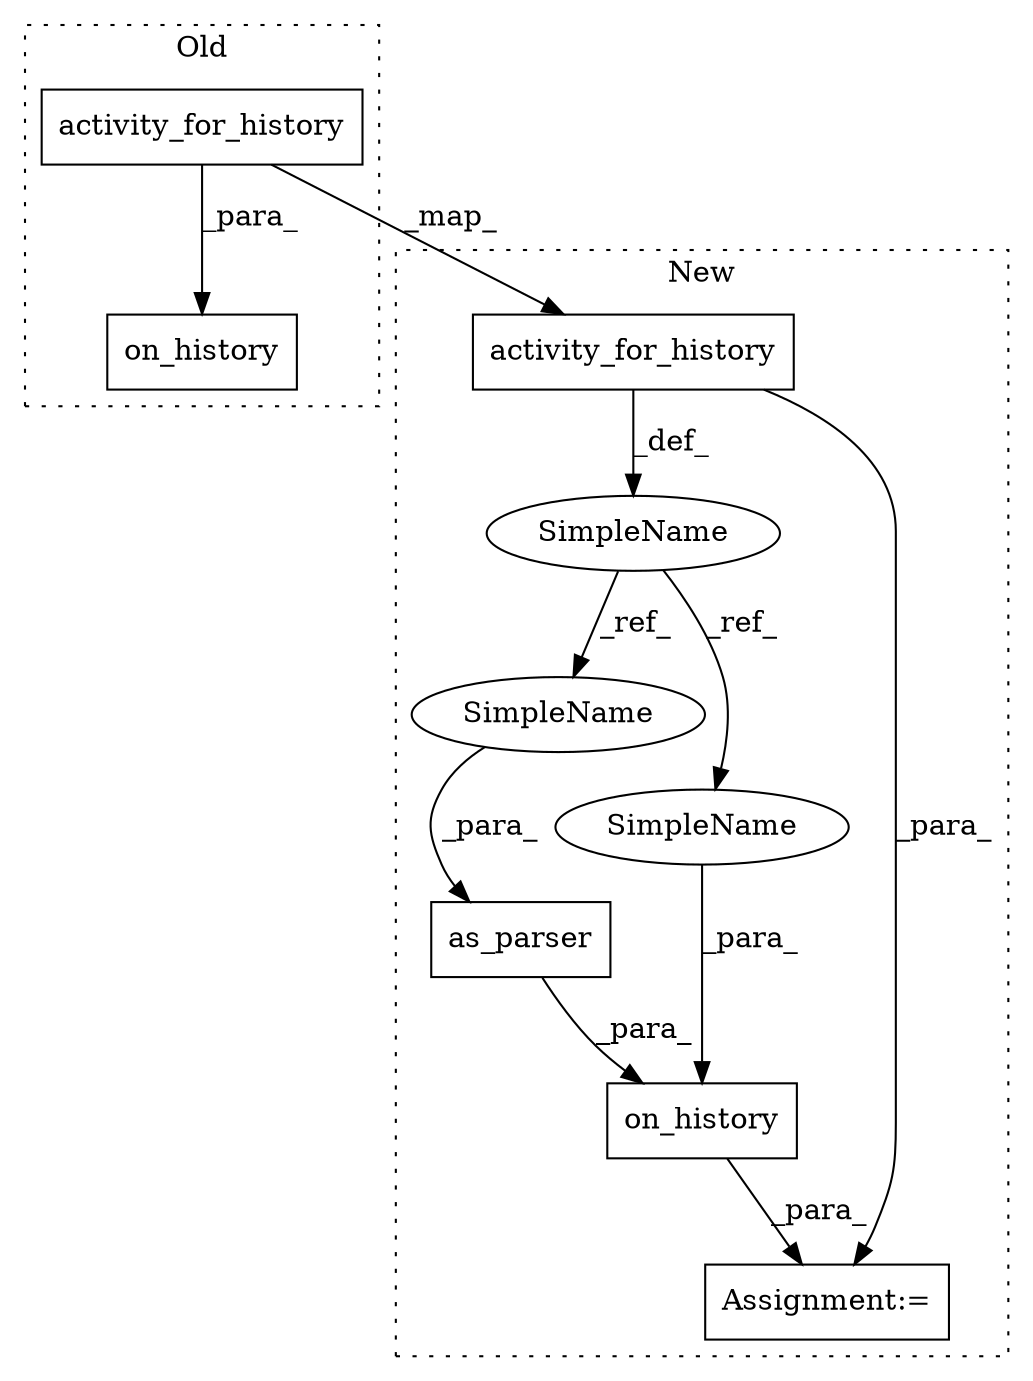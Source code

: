 digraph G {
subgraph cluster0 {
1 [label="on_history" a="32" s="408,446" l="11,1" shape="box"];
5 [label="activity_for_history" a="32" s="424" l="22" shape="box"];
label = "Old";
style="dotted";
}
subgraph cluster1 {
2 [label="on_history" a="32" s="523,552" l="11,1" shape="box"];
3 [label="SimpleName" a="42" s="468" l="3" shape="ellipse"];
4 [label="as_parser" a="32" s="538,551" l="10,1" shape="box"];
6 [label="activity_for_history" a="32" s="477" l="22" shape="box"];
7 [label="Assignment:=" a="7" s="518" l="1" shape="box"];
8 [label="SimpleName" a="42" s="548" l="3" shape="ellipse"];
9 [label="SimpleName" a="42" s="534" l="3" shape="ellipse"];
label = "New";
style="dotted";
}
2 -> 7 [label="_para_"];
3 -> 8 [label="_ref_"];
3 -> 9 [label="_ref_"];
4 -> 2 [label="_para_"];
5 -> 1 [label="_para_"];
5 -> 6 [label="_map_"];
6 -> 3 [label="_def_"];
6 -> 7 [label="_para_"];
8 -> 4 [label="_para_"];
9 -> 2 [label="_para_"];
}